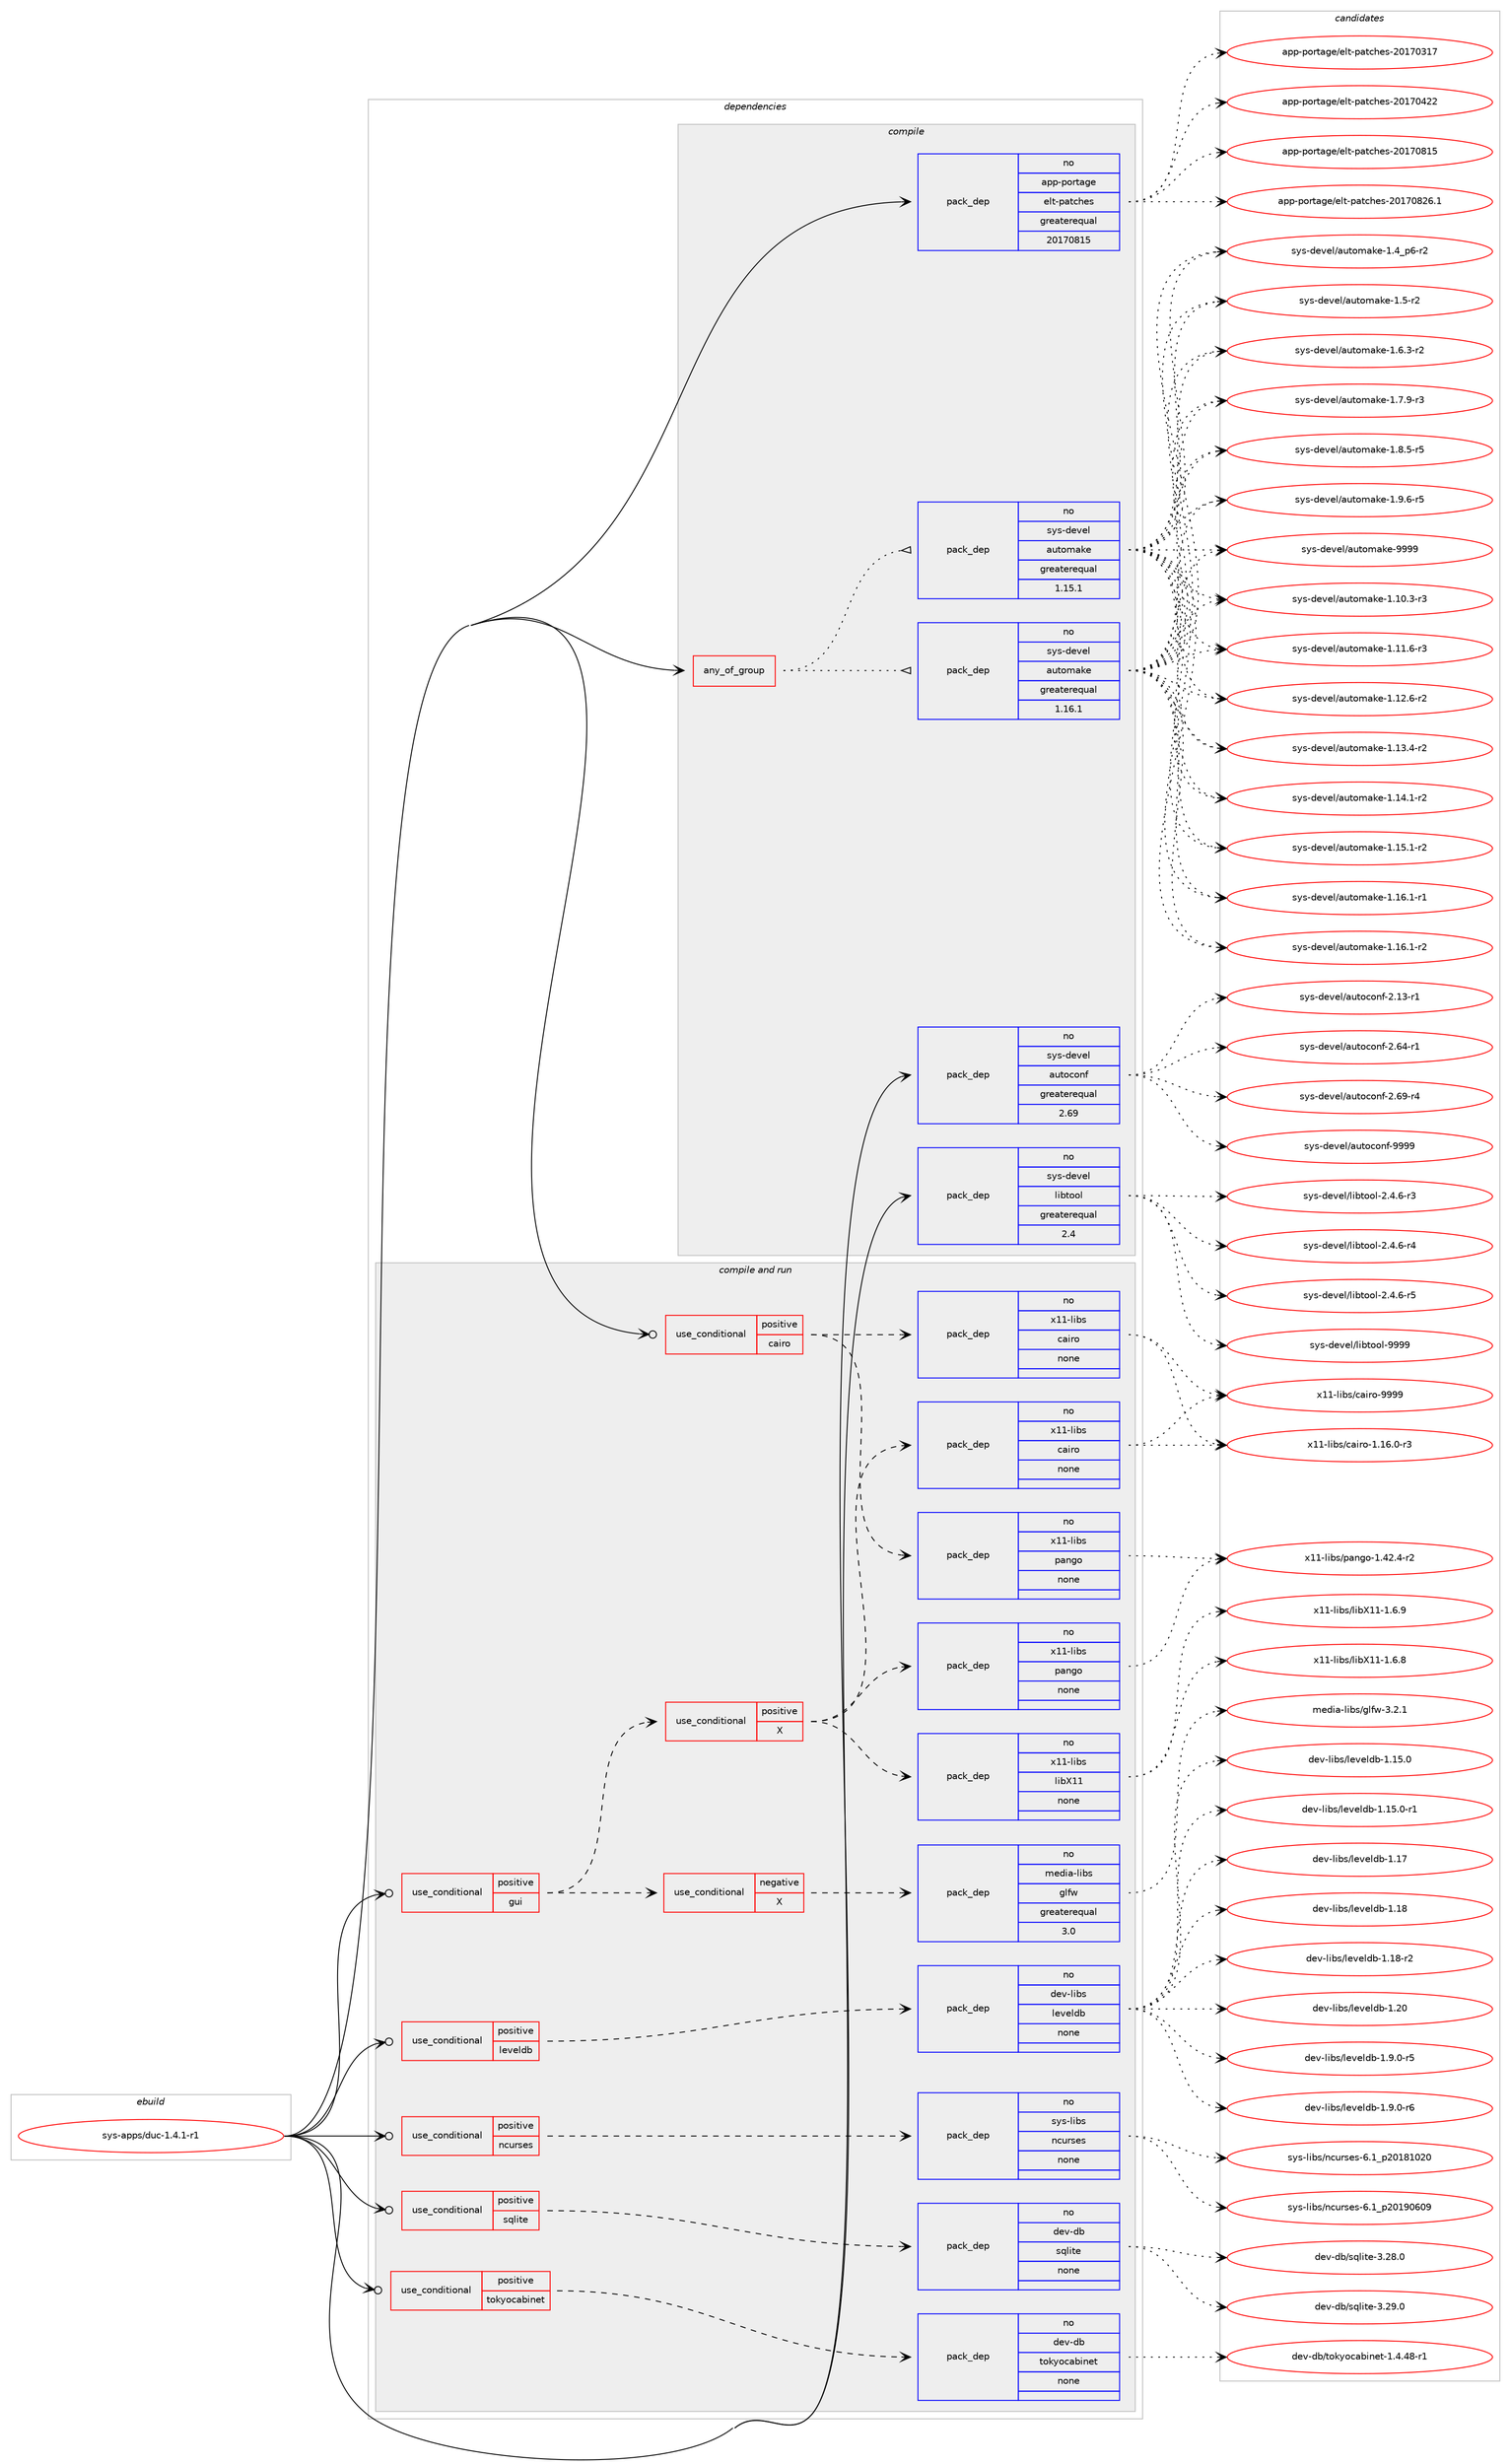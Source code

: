 digraph prolog {

# *************
# Graph options
# *************

newrank=true;
concentrate=true;
compound=true;
graph [rankdir=LR,fontname=Helvetica,fontsize=10,ranksep=1.5];#, ranksep=2.5, nodesep=0.2];
edge  [arrowhead=vee];
node  [fontname=Helvetica,fontsize=10];

# **********
# The ebuild
# **********

subgraph cluster_leftcol {
color=gray;
rank=same;
label=<<i>ebuild</i>>;
id [label="sys-apps/duc-1.4.1-r1", color=red, width=4, href="../sys-apps/duc-1.4.1-r1.svg"];
}

# ****************
# The dependencies
# ****************

subgraph cluster_midcol {
color=gray;
label=<<i>dependencies</i>>;
subgraph cluster_compile {
fillcolor="#eeeeee";
style=filled;
label=<<i>compile</i>>;
subgraph any14805 {
dependency874159 [label=<<TABLE BORDER="0" CELLBORDER="1" CELLSPACING="0" CELLPADDING="4"><TR><TD CELLPADDING="10">any_of_group</TD></TR></TABLE>>, shape=none, color=red];subgraph pack648451 {
dependency874160 [label=<<TABLE BORDER="0" CELLBORDER="1" CELLSPACING="0" CELLPADDING="4" WIDTH="220"><TR><TD ROWSPAN="6" CELLPADDING="30">pack_dep</TD></TR><TR><TD WIDTH="110">no</TD></TR><TR><TD>sys-devel</TD></TR><TR><TD>automake</TD></TR><TR><TD>greaterequal</TD></TR><TR><TD>1.16.1</TD></TR></TABLE>>, shape=none, color=blue];
}
dependency874159:e -> dependency874160:w [weight=20,style="dotted",arrowhead="oinv"];
subgraph pack648452 {
dependency874161 [label=<<TABLE BORDER="0" CELLBORDER="1" CELLSPACING="0" CELLPADDING="4" WIDTH="220"><TR><TD ROWSPAN="6" CELLPADDING="30">pack_dep</TD></TR><TR><TD WIDTH="110">no</TD></TR><TR><TD>sys-devel</TD></TR><TR><TD>automake</TD></TR><TR><TD>greaterequal</TD></TR><TR><TD>1.15.1</TD></TR></TABLE>>, shape=none, color=blue];
}
dependency874159:e -> dependency874161:w [weight=20,style="dotted",arrowhead="oinv"];
}
id:e -> dependency874159:w [weight=20,style="solid",arrowhead="vee"];
subgraph pack648453 {
dependency874162 [label=<<TABLE BORDER="0" CELLBORDER="1" CELLSPACING="0" CELLPADDING="4" WIDTH="220"><TR><TD ROWSPAN="6" CELLPADDING="30">pack_dep</TD></TR><TR><TD WIDTH="110">no</TD></TR><TR><TD>app-portage</TD></TR><TR><TD>elt-patches</TD></TR><TR><TD>greaterequal</TD></TR><TR><TD>20170815</TD></TR></TABLE>>, shape=none, color=blue];
}
id:e -> dependency874162:w [weight=20,style="solid",arrowhead="vee"];
subgraph pack648454 {
dependency874163 [label=<<TABLE BORDER="0" CELLBORDER="1" CELLSPACING="0" CELLPADDING="4" WIDTH="220"><TR><TD ROWSPAN="6" CELLPADDING="30">pack_dep</TD></TR><TR><TD WIDTH="110">no</TD></TR><TR><TD>sys-devel</TD></TR><TR><TD>autoconf</TD></TR><TR><TD>greaterequal</TD></TR><TR><TD>2.69</TD></TR></TABLE>>, shape=none, color=blue];
}
id:e -> dependency874163:w [weight=20,style="solid",arrowhead="vee"];
subgraph pack648455 {
dependency874164 [label=<<TABLE BORDER="0" CELLBORDER="1" CELLSPACING="0" CELLPADDING="4" WIDTH="220"><TR><TD ROWSPAN="6" CELLPADDING="30">pack_dep</TD></TR><TR><TD WIDTH="110">no</TD></TR><TR><TD>sys-devel</TD></TR><TR><TD>libtool</TD></TR><TR><TD>greaterequal</TD></TR><TR><TD>2.4</TD></TR></TABLE>>, shape=none, color=blue];
}
id:e -> dependency874164:w [weight=20,style="solid",arrowhead="vee"];
}
subgraph cluster_compileandrun {
fillcolor="#eeeeee";
style=filled;
label=<<i>compile and run</i>>;
subgraph cond210380 {
dependency874165 [label=<<TABLE BORDER="0" CELLBORDER="1" CELLSPACING="0" CELLPADDING="4"><TR><TD ROWSPAN="3" CELLPADDING="10">use_conditional</TD></TR><TR><TD>positive</TD></TR><TR><TD>cairo</TD></TR></TABLE>>, shape=none, color=red];
subgraph pack648456 {
dependency874166 [label=<<TABLE BORDER="0" CELLBORDER="1" CELLSPACING="0" CELLPADDING="4" WIDTH="220"><TR><TD ROWSPAN="6" CELLPADDING="30">pack_dep</TD></TR><TR><TD WIDTH="110">no</TD></TR><TR><TD>x11-libs</TD></TR><TR><TD>cairo</TD></TR><TR><TD>none</TD></TR><TR><TD></TD></TR></TABLE>>, shape=none, color=blue];
}
dependency874165:e -> dependency874166:w [weight=20,style="dashed",arrowhead="vee"];
subgraph pack648457 {
dependency874167 [label=<<TABLE BORDER="0" CELLBORDER="1" CELLSPACING="0" CELLPADDING="4" WIDTH="220"><TR><TD ROWSPAN="6" CELLPADDING="30">pack_dep</TD></TR><TR><TD WIDTH="110">no</TD></TR><TR><TD>x11-libs</TD></TR><TR><TD>pango</TD></TR><TR><TD>none</TD></TR><TR><TD></TD></TR></TABLE>>, shape=none, color=blue];
}
dependency874165:e -> dependency874167:w [weight=20,style="dashed",arrowhead="vee"];
}
id:e -> dependency874165:w [weight=20,style="solid",arrowhead="odotvee"];
subgraph cond210381 {
dependency874168 [label=<<TABLE BORDER="0" CELLBORDER="1" CELLSPACING="0" CELLPADDING="4"><TR><TD ROWSPAN="3" CELLPADDING="10">use_conditional</TD></TR><TR><TD>positive</TD></TR><TR><TD>gui</TD></TR></TABLE>>, shape=none, color=red];
subgraph cond210382 {
dependency874169 [label=<<TABLE BORDER="0" CELLBORDER="1" CELLSPACING="0" CELLPADDING="4"><TR><TD ROWSPAN="3" CELLPADDING="10">use_conditional</TD></TR><TR><TD>positive</TD></TR><TR><TD>X</TD></TR></TABLE>>, shape=none, color=red];
subgraph pack648458 {
dependency874170 [label=<<TABLE BORDER="0" CELLBORDER="1" CELLSPACING="0" CELLPADDING="4" WIDTH="220"><TR><TD ROWSPAN="6" CELLPADDING="30">pack_dep</TD></TR><TR><TD WIDTH="110">no</TD></TR><TR><TD>x11-libs</TD></TR><TR><TD>cairo</TD></TR><TR><TD>none</TD></TR><TR><TD></TD></TR></TABLE>>, shape=none, color=blue];
}
dependency874169:e -> dependency874170:w [weight=20,style="dashed",arrowhead="vee"];
subgraph pack648459 {
dependency874171 [label=<<TABLE BORDER="0" CELLBORDER="1" CELLSPACING="0" CELLPADDING="4" WIDTH="220"><TR><TD ROWSPAN="6" CELLPADDING="30">pack_dep</TD></TR><TR><TD WIDTH="110">no</TD></TR><TR><TD>x11-libs</TD></TR><TR><TD>libX11</TD></TR><TR><TD>none</TD></TR><TR><TD></TD></TR></TABLE>>, shape=none, color=blue];
}
dependency874169:e -> dependency874171:w [weight=20,style="dashed",arrowhead="vee"];
subgraph pack648460 {
dependency874172 [label=<<TABLE BORDER="0" CELLBORDER="1" CELLSPACING="0" CELLPADDING="4" WIDTH="220"><TR><TD ROWSPAN="6" CELLPADDING="30">pack_dep</TD></TR><TR><TD WIDTH="110">no</TD></TR><TR><TD>x11-libs</TD></TR><TR><TD>pango</TD></TR><TR><TD>none</TD></TR><TR><TD></TD></TR></TABLE>>, shape=none, color=blue];
}
dependency874169:e -> dependency874172:w [weight=20,style="dashed",arrowhead="vee"];
}
dependency874168:e -> dependency874169:w [weight=20,style="dashed",arrowhead="vee"];
subgraph cond210383 {
dependency874173 [label=<<TABLE BORDER="0" CELLBORDER="1" CELLSPACING="0" CELLPADDING="4"><TR><TD ROWSPAN="3" CELLPADDING="10">use_conditional</TD></TR><TR><TD>negative</TD></TR><TR><TD>X</TD></TR></TABLE>>, shape=none, color=red];
subgraph pack648461 {
dependency874174 [label=<<TABLE BORDER="0" CELLBORDER="1" CELLSPACING="0" CELLPADDING="4" WIDTH="220"><TR><TD ROWSPAN="6" CELLPADDING="30">pack_dep</TD></TR><TR><TD WIDTH="110">no</TD></TR><TR><TD>media-libs</TD></TR><TR><TD>glfw</TD></TR><TR><TD>greaterequal</TD></TR><TR><TD>3.0</TD></TR></TABLE>>, shape=none, color=blue];
}
dependency874173:e -> dependency874174:w [weight=20,style="dashed",arrowhead="vee"];
}
dependency874168:e -> dependency874173:w [weight=20,style="dashed",arrowhead="vee"];
}
id:e -> dependency874168:w [weight=20,style="solid",arrowhead="odotvee"];
subgraph cond210384 {
dependency874175 [label=<<TABLE BORDER="0" CELLBORDER="1" CELLSPACING="0" CELLPADDING="4"><TR><TD ROWSPAN="3" CELLPADDING="10">use_conditional</TD></TR><TR><TD>positive</TD></TR><TR><TD>leveldb</TD></TR></TABLE>>, shape=none, color=red];
subgraph pack648462 {
dependency874176 [label=<<TABLE BORDER="0" CELLBORDER="1" CELLSPACING="0" CELLPADDING="4" WIDTH="220"><TR><TD ROWSPAN="6" CELLPADDING="30">pack_dep</TD></TR><TR><TD WIDTH="110">no</TD></TR><TR><TD>dev-libs</TD></TR><TR><TD>leveldb</TD></TR><TR><TD>none</TD></TR><TR><TD></TD></TR></TABLE>>, shape=none, color=blue];
}
dependency874175:e -> dependency874176:w [weight=20,style="dashed",arrowhead="vee"];
}
id:e -> dependency874175:w [weight=20,style="solid",arrowhead="odotvee"];
subgraph cond210385 {
dependency874177 [label=<<TABLE BORDER="0" CELLBORDER="1" CELLSPACING="0" CELLPADDING="4"><TR><TD ROWSPAN="3" CELLPADDING="10">use_conditional</TD></TR><TR><TD>positive</TD></TR><TR><TD>ncurses</TD></TR></TABLE>>, shape=none, color=red];
subgraph pack648463 {
dependency874178 [label=<<TABLE BORDER="0" CELLBORDER="1" CELLSPACING="0" CELLPADDING="4" WIDTH="220"><TR><TD ROWSPAN="6" CELLPADDING="30">pack_dep</TD></TR><TR><TD WIDTH="110">no</TD></TR><TR><TD>sys-libs</TD></TR><TR><TD>ncurses</TD></TR><TR><TD>none</TD></TR><TR><TD></TD></TR></TABLE>>, shape=none, color=blue];
}
dependency874177:e -> dependency874178:w [weight=20,style="dashed",arrowhead="vee"];
}
id:e -> dependency874177:w [weight=20,style="solid",arrowhead="odotvee"];
subgraph cond210386 {
dependency874179 [label=<<TABLE BORDER="0" CELLBORDER="1" CELLSPACING="0" CELLPADDING="4"><TR><TD ROWSPAN="3" CELLPADDING="10">use_conditional</TD></TR><TR><TD>positive</TD></TR><TR><TD>sqlite</TD></TR></TABLE>>, shape=none, color=red];
subgraph pack648464 {
dependency874180 [label=<<TABLE BORDER="0" CELLBORDER="1" CELLSPACING="0" CELLPADDING="4" WIDTH="220"><TR><TD ROWSPAN="6" CELLPADDING="30">pack_dep</TD></TR><TR><TD WIDTH="110">no</TD></TR><TR><TD>dev-db</TD></TR><TR><TD>sqlite</TD></TR><TR><TD>none</TD></TR><TR><TD></TD></TR></TABLE>>, shape=none, color=blue];
}
dependency874179:e -> dependency874180:w [weight=20,style="dashed",arrowhead="vee"];
}
id:e -> dependency874179:w [weight=20,style="solid",arrowhead="odotvee"];
subgraph cond210387 {
dependency874181 [label=<<TABLE BORDER="0" CELLBORDER="1" CELLSPACING="0" CELLPADDING="4"><TR><TD ROWSPAN="3" CELLPADDING="10">use_conditional</TD></TR><TR><TD>positive</TD></TR><TR><TD>tokyocabinet</TD></TR></TABLE>>, shape=none, color=red];
subgraph pack648465 {
dependency874182 [label=<<TABLE BORDER="0" CELLBORDER="1" CELLSPACING="0" CELLPADDING="4" WIDTH="220"><TR><TD ROWSPAN="6" CELLPADDING="30">pack_dep</TD></TR><TR><TD WIDTH="110">no</TD></TR><TR><TD>dev-db</TD></TR><TR><TD>tokyocabinet</TD></TR><TR><TD>none</TD></TR><TR><TD></TD></TR></TABLE>>, shape=none, color=blue];
}
dependency874181:e -> dependency874182:w [weight=20,style="dashed",arrowhead="vee"];
}
id:e -> dependency874181:w [weight=20,style="solid",arrowhead="odotvee"];
}
subgraph cluster_run {
fillcolor="#eeeeee";
style=filled;
label=<<i>run</i>>;
}
}

# **************
# The candidates
# **************

subgraph cluster_choices {
rank=same;
color=gray;
label=<<i>candidates</i>>;

subgraph choice648451 {
color=black;
nodesep=1;
choice11512111545100101118101108479711711611110997107101454946494846514511451 [label="sys-devel/automake-1.10.3-r3", color=red, width=4,href="../sys-devel/automake-1.10.3-r3.svg"];
choice11512111545100101118101108479711711611110997107101454946494946544511451 [label="sys-devel/automake-1.11.6-r3", color=red, width=4,href="../sys-devel/automake-1.11.6-r3.svg"];
choice11512111545100101118101108479711711611110997107101454946495046544511450 [label="sys-devel/automake-1.12.6-r2", color=red, width=4,href="../sys-devel/automake-1.12.6-r2.svg"];
choice11512111545100101118101108479711711611110997107101454946495146524511450 [label="sys-devel/automake-1.13.4-r2", color=red, width=4,href="../sys-devel/automake-1.13.4-r2.svg"];
choice11512111545100101118101108479711711611110997107101454946495246494511450 [label="sys-devel/automake-1.14.1-r2", color=red, width=4,href="../sys-devel/automake-1.14.1-r2.svg"];
choice11512111545100101118101108479711711611110997107101454946495346494511450 [label="sys-devel/automake-1.15.1-r2", color=red, width=4,href="../sys-devel/automake-1.15.1-r2.svg"];
choice11512111545100101118101108479711711611110997107101454946495446494511449 [label="sys-devel/automake-1.16.1-r1", color=red, width=4,href="../sys-devel/automake-1.16.1-r1.svg"];
choice11512111545100101118101108479711711611110997107101454946495446494511450 [label="sys-devel/automake-1.16.1-r2", color=red, width=4,href="../sys-devel/automake-1.16.1-r2.svg"];
choice115121115451001011181011084797117116111109971071014549465295112544511450 [label="sys-devel/automake-1.4_p6-r2", color=red, width=4,href="../sys-devel/automake-1.4_p6-r2.svg"];
choice11512111545100101118101108479711711611110997107101454946534511450 [label="sys-devel/automake-1.5-r2", color=red, width=4,href="../sys-devel/automake-1.5-r2.svg"];
choice115121115451001011181011084797117116111109971071014549465446514511450 [label="sys-devel/automake-1.6.3-r2", color=red, width=4,href="../sys-devel/automake-1.6.3-r2.svg"];
choice115121115451001011181011084797117116111109971071014549465546574511451 [label="sys-devel/automake-1.7.9-r3", color=red, width=4,href="../sys-devel/automake-1.7.9-r3.svg"];
choice115121115451001011181011084797117116111109971071014549465646534511453 [label="sys-devel/automake-1.8.5-r5", color=red, width=4,href="../sys-devel/automake-1.8.5-r5.svg"];
choice115121115451001011181011084797117116111109971071014549465746544511453 [label="sys-devel/automake-1.9.6-r5", color=red, width=4,href="../sys-devel/automake-1.9.6-r5.svg"];
choice115121115451001011181011084797117116111109971071014557575757 [label="sys-devel/automake-9999", color=red, width=4,href="../sys-devel/automake-9999.svg"];
dependency874160:e -> choice11512111545100101118101108479711711611110997107101454946494846514511451:w [style=dotted,weight="100"];
dependency874160:e -> choice11512111545100101118101108479711711611110997107101454946494946544511451:w [style=dotted,weight="100"];
dependency874160:e -> choice11512111545100101118101108479711711611110997107101454946495046544511450:w [style=dotted,weight="100"];
dependency874160:e -> choice11512111545100101118101108479711711611110997107101454946495146524511450:w [style=dotted,weight="100"];
dependency874160:e -> choice11512111545100101118101108479711711611110997107101454946495246494511450:w [style=dotted,weight="100"];
dependency874160:e -> choice11512111545100101118101108479711711611110997107101454946495346494511450:w [style=dotted,weight="100"];
dependency874160:e -> choice11512111545100101118101108479711711611110997107101454946495446494511449:w [style=dotted,weight="100"];
dependency874160:e -> choice11512111545100101118101108479711711611110997107101454946495446494511450:w [style=dotted,weight="100"];
dependency874160:e -> choice115121115451001011181011084797117116111109971071014549465295112544511450:w [style=dotted,weight="100"];
dependency874160:e -> choice11512111545100101118101108479711711611110997107101454946534511450:w [style=dotted,weight="100"];
dependency874160:e -> choice115121115451001011181011084797117116111109971071014549465446514511450:w [style=dotted,weight="100"];
dependency874160:e -> choice115121115451001011181011084797117116111109971071014549465546574511451:w [style=dotted,weight="100"];
dependency874160:e -> choice115121115451001011181011084797117116111109971071014549465646534511453:w [style=dotted,weight="100"];
dependency874160:e -> choice115121115451001011181011084797117116111109971071014549465746544511453:w [style=dotted,weight="100"];
dependency874160:e -> choice115121115451001011181011084797117116111109971071014557575757:w [style=dotted,weight="100"];
}
subgraph choice648452 {
color=black;
nodesep=1;
choice11512111545100101118101108479711711611110997107101454946494846514511451 [label="sys-devel/automake-1.10.3-r3", color=red, width=4,href="../sys-devel/automake-1.10.3-r3.svg"];
choice11512111545100101118101108479711711611110997107101454946494946544511451 [label="sys-devel/automake-1.11.6-r3", color=red, width=4,href="../sys-devel/automake-1.11.6-r3.svg"];
choice11512111545100101118101108479711711611110997107101454946495046544511450 [label="sys-devel/automake-1.12.6-r2", color=red, width=4,href="../sys-devel/automake-1.12.6-r2.svg"];
choice11512111545100101118101108479711711611110997107101454946495146524511450 [label="sys-devel/automake-1.13.4-r2", color=red, width=4,href="../sys-devel/automake-1.13.4-r2.svg"];
choice11512111545100101118101108479711711611110997107101454946495246494511450 [label="sys-devel/automake-1.14.1-r2", color=red, width=4,href="../sys-devel/automake-1.14.1-r2.svg"];
choice11512111545100101118101108479711711611110997107101454946495346494511450 [label="sys-devel/automake-1.15.1-r2", color=red, width=4,href="../sys-devel/automake-1.15.1-r2.svg"];
choice11512111545100101118101108479711711611110997107101454946495446494511449 [label="sys-devel/automake-1.16.1-r1", color=red, width=4,href="../sys-devel/automake-1.16.1-r1.svg"];
choice11512111545100101118101108479711711611110997107101454946495446494511450 [label="sys-devel/automake-1.16.1-r2", color=red, width=4,href="../sys-devel/automake-1.16.1-r2.svg"];
choice115121115451001011181011084797117116111109971071014549465295112544511450 [label="sys-devel/automake-1.4_p6-r2", color=red, width=4,href="../sys-devel/automake-1.4_p6-r2.svg"];
choice11512111545100101118101108479711711611110997107101454946534511450 [label="sys-devel/automake-1.5-r2", color=red, width=4,href="../sys-devel/automake-1.5-r2.svg"];
choice115121115451001011181011084797117116111109971071014549465446514511450 [label="sys-devel/automake-1.6.3-r2", color=red, width=4,href="../sys-devel/automake-1.6.3-r2.svg"];
choice115121115451001011181011084797117116111109971071014549465546574511451 [label="sys-devel/automake-1.7.9-r3", color=red, width=4,href="../sys-devel/automake-1.7.9-r3.svg"];
choice115121115451001011181011084797117116111109971071014549465646534511453 [label="sys-devel/automake-1.8.5-r5", color=red, width=4,href="../sys-devel/automake-1.8.5-r5.svg"];
choice115121115451001011181011084797117116111109971071014549465746544511453 [label="sys-devel/automake-1.9.6-r5", color=red, width=4,href="../sys-devel/automake-1.9.6-r5.svg"];
choice115121115451001011181011084797117116111109971071014557575757 [label="sys-devel/automake-9999", color=red, width=4,href="../sys-devel/automake-9999.svg"];
dependency874161:e -> choice11512111545100101118101108479711711611110997107101454946494846514511451:w [style=dotted,weight="100"];
dependency874161:e -> choice11512111545100101118101108479711711611110997107101454946494946544511451:w [style=dotted,weight="100"];
dependency874161:e -> choice11512111545100101118101108479711711611110997107101454946495046544511450:w [style=dotted,weight="100"];
dependency874161:e -> choice11512111545100101118101108479711711611110997107101454946495146524511450:w [style=dotted,weight="100"];
dependency874161:e -> choice11512111545100101118101108479711711611110997107101454946495246494511450:w [style=dotted,weight="100"];
dependency874161:e -> choice11512111545100101118101108479711711611110997107101454946495346494511450:w [style=dotted,weight="100"];
dependency874161:e -> choice11512111545100101118101108479711711611110997107101454946495446494511449:w [style=dotted,weight="100"];
dependency874161:e -> choice11512111545100101118101108479711711611110997107101454946495446494511450:w [style=dotted,weight="100"];
dependency874161:e -> choice115121115451001011181011084797117116111109971071014549465295112544511450:w [style=dotted,weight="100"];
dependency874161:e -> choice11512111545100101118101108479711711611110997107101454946534511450:w [style=dotted,weight="100"];
dependency874161:e -> choice115121115451001011181011084797117116111109971071014549465446514511450:w [style=dotted,weight="100"];
dependency874161:e -> choice115121115451001011181011084797117116111109971071014549465546574511451:w [style=dotted,weight="100"];
dependency874161:e -> choice115121115451001011181011084797117116111109971071014549465646534511453:w [style=dotted,weight="100"];
dependency874161:e -> choice115121115451001011181011084797117116111109971071014549465746544511453:w [style=dotted,weight="100"];
dependency874161:e -> choice115121115451001011181011084797117116111109971071014557575757:w [style=dotted,weight="100"];
}
subgraph choice648453 {
color=black;
nodesep=1;
choice97112112451121111141169710310147101108116451129711699104101115455048495548514955 [label="app-portage/elt-patches-20170317", color=red, width=4,href="../app-portage/elt-patches-20170317.svg"];
choice97112112451121111141169710310147101108116451129711699104101115455048495548525050 [label="app-portage/elt-patches-20170422", color=red, width=4,href="../app-portage/elt-patches-20170422.svg"];
choice97112112451121111141169710310147101108116451129711699104101115455048495548564953 [label="app-portage/elt-patches-20170815", color=red, width=4,href="../app-portage/elt-patches-20170815.svg"];
choice971121124511211111411697103101471011081164511297116991041011154550484955485650544649 [label="app-portage/elt-patches-20170826.1", color=red, width=4,href="../app-portage/elt-patches-20170826.1.svg"];
dependency874162:e -> choice97112112451121111141169710310147101108116451129711699104101115455048495548514955:w [style=dotted,weight="100"];
dependency874162:e -> choice97112112451121111141169710310147101108116451129711699104101115455048495548525050:w [style=dotted,weight="100"];
dependency874162:e -> choice97112112451121111141169710310147101108116451129711699104101115455048495548564953:w [style=dotted,weight="100"];
dependency874162:e -> choice971121124511211111411697103101471011081164511297116991041011154550484955485650544649:w [style=dotted,weight="100"];
}
subgraph choice648454 {
color=black;
nodesep=1;
choice1151211154510010111810110847971171161119911111010245504649514511449 [label="sys-devel/autoconf-2.13-r1", color=red, width=4,href="../sys-devel/autoconf-2.13-r1.svg"];
choice1151211154510010111810110847971171161119911111010245504654524511449 [label="sys-devel/autoconf-2.64-r1", color=red, width=4,href="../sys-devel/autoconf-2.64-r1.svg"];
choice1151211154510010111810110847971171161119911111010245504654574511452 [label="sys-devel/autoconf-2.69-r4", color=red, width=4,href="../sys-devel/autoconf-2.69-r4.svg"];
choice115121115451001011181011084797117116111991111101024557575757 [label="sys-devel/autoconf-9999", color=red, width=4,href="../sys-devel/autoconf-9999.svg"];
dependency874163:e -> choice1151211154510010111810110847971171161119911111010245504649514511449:w [style=dotted,weight="100"];
dependency874163:e -> choice1151211154510010111810110847971171161119911111010245504654524511449:w [style=dotted,weight="100"];
dependency874163:e -> choice1151211154510010111810110847971171161119911111010245504654574511452:w [style=dotted,weight="100"];
dependency874163:e -> choice115121115451001011181011084797117116111991111101024557575757:w [style=dotted,weight="100"];
}
subgraph choice648455 {
color=black;
nodesep=1;
choice1151211154510010111810110847108105981161111111084550465246544511451 [label="sys-devel/libtool-2.4.6-r3", color=red, width=4,href="../sys-devel/libtool-2.4.6-r3.svg"];
choice1151211154510010111810110847108105981161111111084550465246544511452 [label="sys-devel/libtool-2.4.6-r4", color=red, width=4,href="../sys-devel/libtool-2.4.6-r4.svg"];
choice1151211154510010111810110847108105981161111111084550465246544511453 [label="sys-devel/libtool-2.4.6-r5", color=red, width=4,href="../sys-devel/libtool-2.4.6-r5.svg"];
choice1151211154510010111810110847108105981161111111084557575757 [label="sys-devel/libtool-9999", color=red, width=4,href="../sys-devel/libtool-9999.svg"];
dependency874164:e -> choice1151211154510010111810110847108105981161111111084550465246544511451:w [style=dotted,weight="100"];
dependency874164:e -> choice1151211154510010111810110847108105981161111111084550465246544511452:w [style=dotted,weight="100"];
dependency874164:e -> choice1151211154510010111810110847108105981161111111084550465246544511453:w [style=dotted,weight="100"];
dependency874164:e -> choice1151211154510010111810110847108105981161111111084557575757:w [style=dotted,weight="100"];
}
subgraph choice648456 {
color=black;
nodesep=1;
choice12049494510810598115479997105114111454946495446484511451 [label="x11-libs/cairo-1.16.0-r3", color=red, width=4,href="../x11-libs/cairo-1.16.0-r3.svg"];
choice120494945108105981154799971051141114557575757 [label="x11-libs/cairo-9999", color=red, width=4,href="../x11-libs/cairo-9999.svg"];
dependency874166:e -> choice12049494510810598115479997105114111454946495446484511451:w [style=dotted,weight="100"];
dependency874166:e -> choice120494945108105981154799971051141114557575757:w [style=dotted,weight="100"];
}
subgraph choice648457 {
color=black;
nodesep=1;
choice120494945108105981154711297110103111454946525046524511450 [label="x11-libs/pango-1.42.4-r2", color=red, width=4,href="../x11-libs/pango-1.42.4-r2.svg"];
dependency874167:e -> choice120494945108105981154711297110103111454946525046524511450:w [style=dotted,weight="100"];
}
subgraph choice648458 {
color=black;
nodesep=1;
choice12049494510810598115479997105114111454946495446484511451 [label="x11-libs/cairo-1.16.0-r3", color=red, width=4,href="../x11-libs/cairo-1.16.0-r3.svg"];
choice120494945108105981154799971051141114557575757 [label="x11-libs/cairo-9999", color=red, width=4,href="../x11-libs/cairo-9999.svg"];
dependency874170:e -> choice12049494510810598115479997105114111454946495446484511451:w [style=dotted,weight="100"];
dependency874170:e -> choice120494945108105981154799971051141114557575757:w [style=dotted,weight="100"];
}
subgraph choice648459 {
color=black;
nodesep=1;
choice120494945108105981154710810598884949454946544656 [label="x11-libs/libX11-1.6.8", color=red, width=4,href="../x11-libs/libX11-1.6.8.svg"];
choice120494945108105981154710810598884949454946544657 [label="x11-libs/libX11-1.6.9", color=red, width=4,href="../x11-libs/libX11-1.6.9.svg"];
dependency874171:e -> choice120494945108105981154710810598884949454946544656:w [style=dotted,weight="100"];
dependency874171:e -> choice120494945108105981154710810598884949454946544657:w [style=dotted,weight="100"];
}
subgraph choice648460 {
color=black;
nodesep=1;
choice120494945108105981154711297110103111454946525046524511450 [label="x11-libs/pango-1.42.4-r2", color=red, width=4,href="../x11-libs/pango-1.42.4-r2.svg"];
dependency874172:e -> choice120494945108105981154711297110103111454946525046524511450:w [style=dotted,weight="100"];
}
subgraph choice648461 {
color=black;
nodesep=1;
choice10910110010597451081059811547103108102119455146504649 [label="media-libs/glfw-3.2.1", color=red, width=4,href="../media-libs/glfw-3.2.1.svg"];
dependency874174:e -> choice10910110010597451081059811547103108102119455146504649:w [style=dotted,weight="100"];
}
subgraph choice648462 {
color=black;
nodesep=1;
choice1001011184510810598115471081011181011081009845494649534648 [label="dev-libs/leveldb-1.15.0", color=red, width=4,href="../dev-libs/leveldb-1.15.0.svg"];
choice10010111845108105981154710810111810110810098454946495346484511449 [label="dev-libs/leveldb-1.15.0-r1", color=red, width=4,href="../dev-libs/leveldb-1.15.0-r1.svg"];
choice100101118451081059811547108101118101108100984549464955 [label="dev-libs/leveldb-1.17", color=red, width=4,href="../dev-libs/leveldb-1.17.svg"];
choice100101118451081059811547108101118101108100984549464956 [label="dev-libs/leveldb-1.18", color=red, width=4,href="../dev-libs/leveldb-1.18.svg"];
choice1001011184510810598115471081011181011081009845494649564511450 [label="dev-libs/leveldb-1.18-r2", color=red, width=4,href="../dev-libs/leveldb-1.18-r2.svg"];
choice100101118451081059811547108101118101108100984549465048 [label="dev-libs/leveldb-1.20", color=red, width=4,href="../dev-libs/leveldb-1.20.svg"];
choice100101118451081059811547108101118101108100984549465746484511453 [label="dev-libs/leveldb-1.9.0-r5", color=red, width=4,href="../dev-libs/leveldb-1.9.0-r5.svg"];
choice100101118451081059811547108101118101108100984549465746484511454 [label="dev-libs/leveldb-1.9.0-r6", color=red, width=4,href="../dev-libs/leveldb-1.9.0-r6.svg"];
dependency874176:e -> choice1001011184510810598115471081011181011081009845494649534648:w [style=dotted,weight="100"];
dependency874176:e -> choice10010111845108105981154710810111810110810098454946495346484511449:w [style=dotted,weight="100"];
dependency874176:e -> choice100101118451081059811547108101118101108100984549464955:w [style=dotted,weight="100"];
dependency874176:e -> choice100101118451081059811547108101118101108100984549464956:w [style=dotted,weight="100"];
dependency874176:e -> choice1001011184510810598115471081011181011081009845494649564511450:w [style=dotted,weight="100"];
dependency874176:e -> choice100101118451081059811547108101118101108100984549465048:w [style=dotted,weight="100"];
dependency874176:e -> choice100101118451081059811547108101118101108100984549465746484511453:w [style=dotted,weight="100"];
dependency874176:e -> choice100101118451081059811547108101118101108100984549465746484511454:w [style=dotted,weight="100"];
}
subgraph choice648463 {
color=black;
nodesep=1;
choice1151211154510810598115471109911711411510111545544649951125048495649485048 [label="sys-libs/ncurses-6.1_p20181020", color=red, width=4,href="../sys-libs/ncurses-6.1_p20181020.svg"];
choice1151211154510810598115471109911711411510111545544649951125048495748544857 [label="sys-libs/ncurses-6.1_p20190609", color=red, width=4,href="../sys-libs/ncurses-6.1_p20190609.svg"];
dependency874178:e -> choice1151211154510810598115471109911711411510111545544649951125048495649485048:w [style=dotted,weight="100"];
dependency874178:e -> choice1151211154510810598115471109911711411510111545544649951125048495748544857:w [style=dotted,weight="100"];
}
subgraph choice648464 {
color=black;
nodesep=1;
choice10010111845100984711511310810511610145514650564648 [label="dev-db/sqlite-3.28.0", color=red, width=4,href="../dev-db/sqlite-3.28.0.svg"];
choice10010111845100984711511310810511610145514650574648 [label="dev-db/sqlite-3.29.0", color=red, width=4,href="../dev-db/sqlite-3.29.0.svg"];
dependency874180:e -> choice10010111845100984711511310810511610145514650564648:w [style=dotted,weight="100"];
dependency874180:e -> choice10010111845100984711511310810511610145514650574648:w [style=dotted,weight="100"];
}
subgraph choice648465 {
color=black;
nodesep=1;
choice100101118451009847116111107121111999798105110101116454946524652564511449 [label="dev-db/tokyocabinet-1.4.48-r1", color=red, width=4,href="../dev-db/tokyocabinet-1.4.48-r1.svg"];
dependency874182:e -> choice100101118451009847116111107121111999798105110101116454946524652564511449:w [style=dotted,weight="100"];
}
}

}
